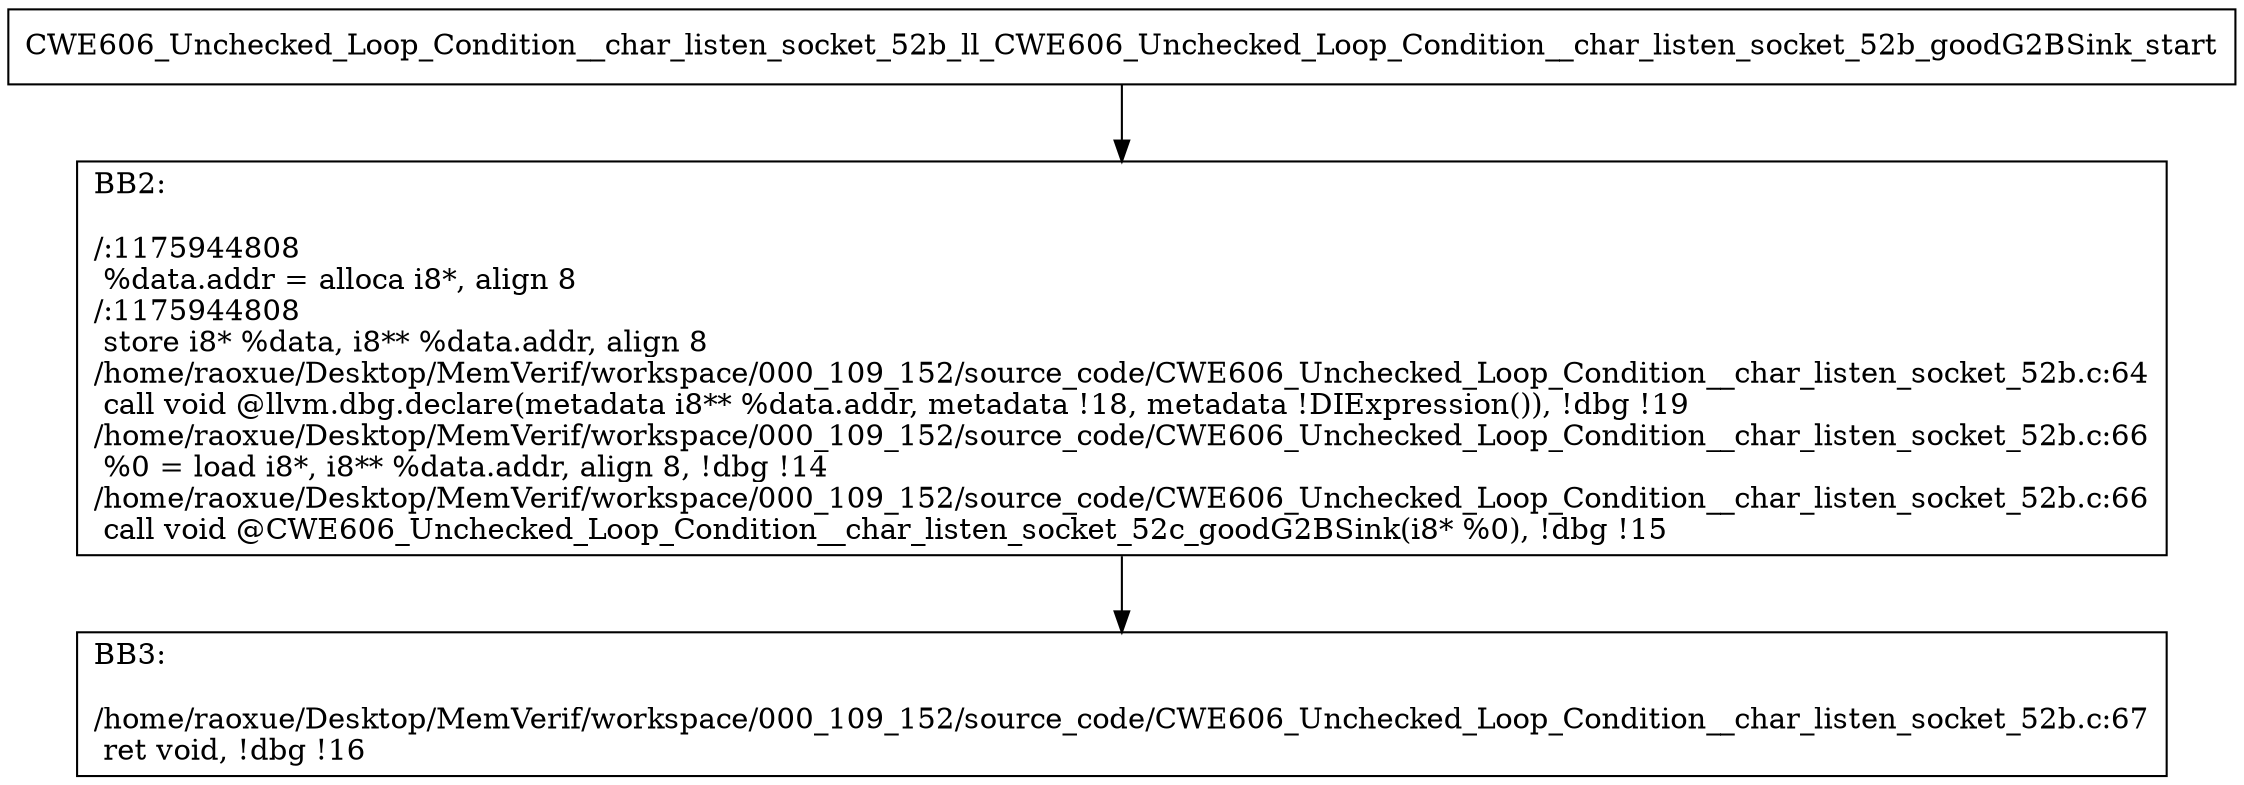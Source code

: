 digraph "CFG for'CWE606_Unchecked_Loop_Condition__char_listen_socket_52b_ll_CWE606_Unchecked_Loop_Condition__char_listen_socket_52b_goodG2BSink' function" {
	BBCWE606_Unchecked_Loop_Condition__char_listen_socket_52b_ll_CWE606_Unchecked_Loop_Condition__char_listen_socket_52b_goodG2BSink_start[shape=record,label="{CWE606_Unchecked_Loop_Condition__char_listen_socket_52b_ll_CWE606_Unchecked_Loop_Condition__char_listen_socket_52b_goodG2BSink_start}"];
	BBCWE606_Unchecked_Loop_Condition__char_listen_socket_52b_ll_CWE606_Unchecked_Loop_Condition__char_listen_socket_52b_goodG2BSink_start-> CWE606_Unchecked_Loop_Condition__char_listen_socket_52b_ll_CWE606_Unchecked_Loop_Condition__char_listen_socket_52b_goodG2BSinkBB2;
	CWE606_Unchecked_Loop_Condition__char_listen_socket_52b_ll_CWE606_Unchecked_Loop_Condition__char_listen_socket_52b_goodG2BSinkBB2 [shape=record, label="{BB2:\l\l/:1175944808\l
  %data.addr = alloca i8*, align 8\l
/:1175944808\l
  store i8* %data, i8** %data.addr, align 8\l
/home/raoxue/Desktop/MemVerif/workspace/000_109_152/source_code/CWE606_Unchecked_Loop_Condition__char_listen_socket_52b.c:64\l
  call void @llvm.dbg.declare(metadata i8** %data.addr, metadata !18, metadata !DIExpression()), !dbg !19\l
/home/raoxue/Desktop/MemVerif/workspace/000_109_152/source_code/CWE606_Unchecked_Loop_Condition__char_listen_socket_52b.c:66\l
  %0 = load i8*, i8** %data.addr, align 8, !dbg !14\l
/home/raoxue/Desktop/MemVerif/workspace/000_109_152/source_code/CWE606_Unchecked_Loop_Condition__char_listen_socket_52b.c:66\l
  call void @CWE606_Unchecked_Loop_Condition__char_listen_socket_52c_goodG2BSink(i8* %0), !dbg !15\l
}"];
	CWE606_Unchecked_Loop_Condition__char_listen_socket_52b_ll_CWE606_Unchecked_Loop_Condition__char_listen_socket_52b_goodG2BSinkBB2-> CWE606_Unchecked_Loop_Condition__char_listen_socket_52b_ll_CWE606_Unchecked_Loop_Condition__char_listen_socket_52b_goodG2BSinkBB3;
	CWE606_Unchecked_Loop_Condition__char_listen_socket_52b_ll_CWE606_Unchecked_Loop_Condition__char_listen_socket_52b_goodG2BSinkBB3 [shape=record, label="{BB3:\l\l/home/raoxue/Desktop/MemVerif/workspace/000_109_152/source_code/CWE606_Unchecked_Loop_Condition__char_listen_socket_52b.c:67\l
  ret void, !dbg !16\l
}"];
}
